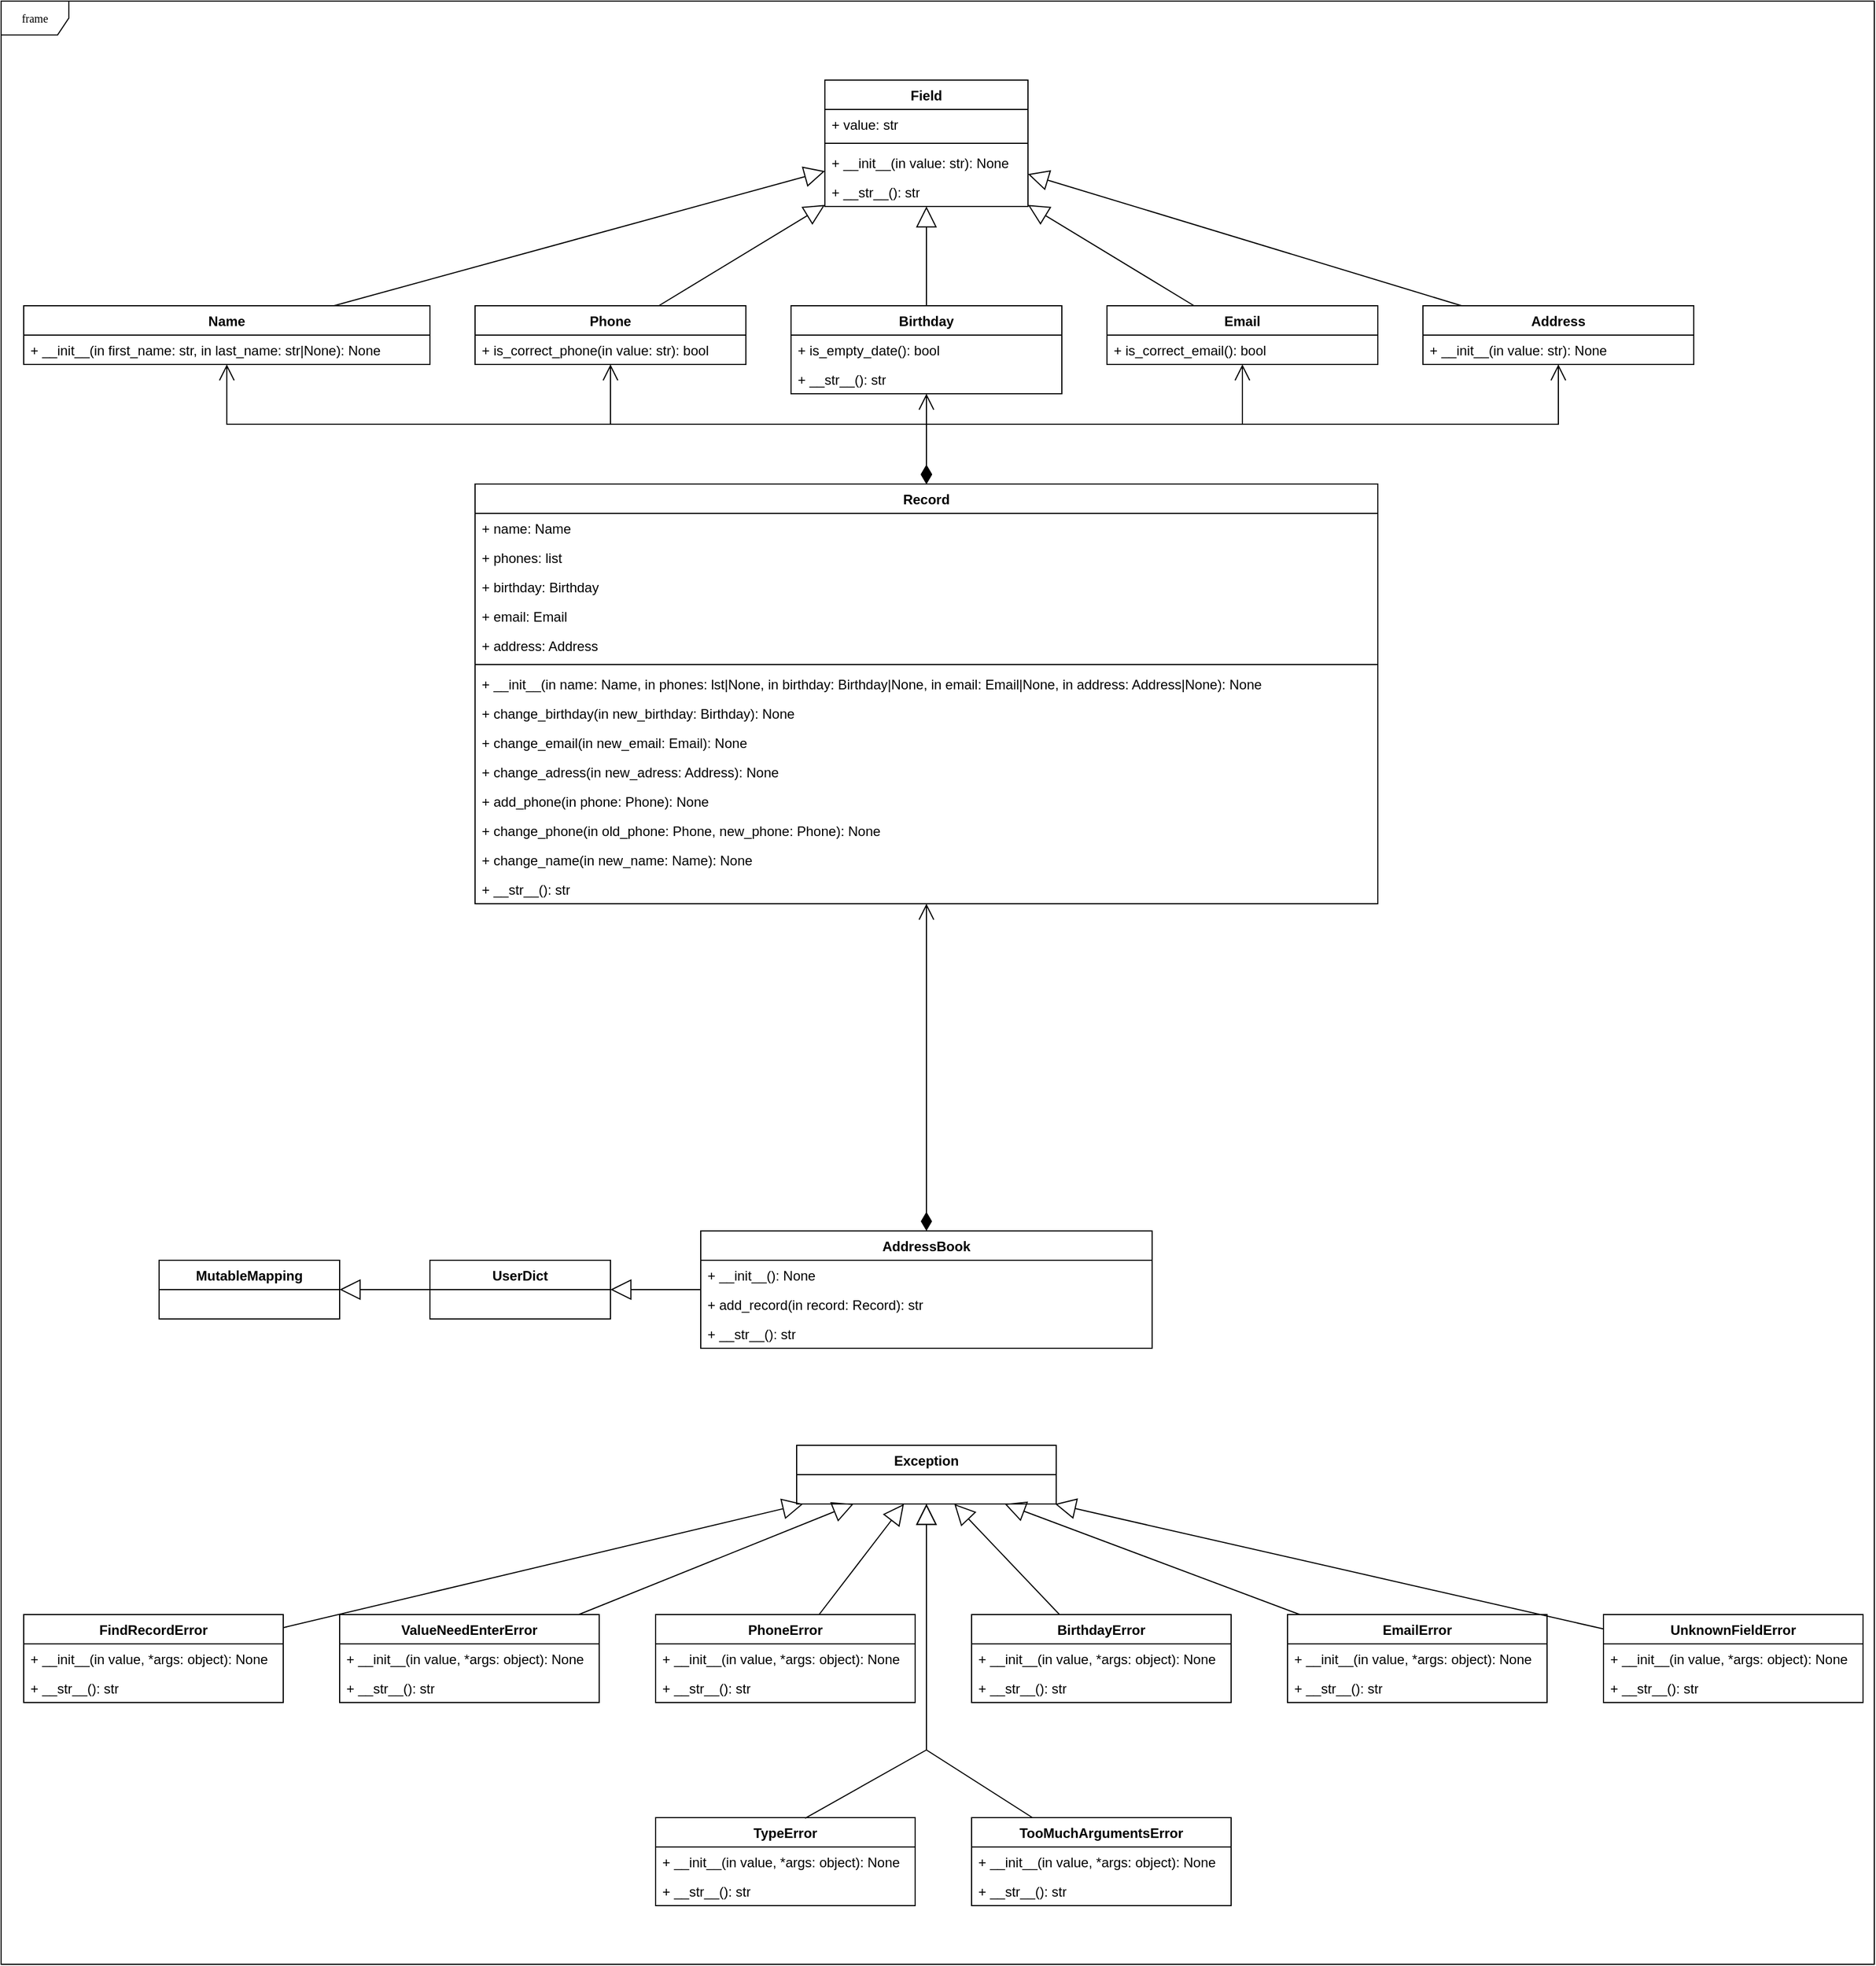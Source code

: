 <mxfile version="21.6.8" type="github">
  <diagram name="Page-1" id="c4acf3e9-155e-7222-9cf6-157b1a14988f">
    <mxGraphModel dx="1956" dy="1138" grid="1" gridSize="10" guides="1" tooltips="1" connect="1" arrows="1" fold="1" page="1" pageScale="1" pageWidth="850" pageHeight="1100" background="none" math="0" shadow="0">
      <root>
        <mxCell id="0" />
        <mxCell id="1" parent="0" />
        <mxCell id="17acba5748e5396b-1" value="frame" style="shape=umlFrame;whiteSpace=wrap;html=1;rounded=0;shadow=0;comic=0;labelBackgroundColor=none;strokeWidth=1;fontFamily=Verdana;fontSize=10;align=center;" parent="1" vertex="1">
          <mxGeometry x="20" y="10" width="1660" height="1740" as="geometry" />
        </mxCell>
        <mxCell id="bwZgKnfz8c7N0l1E8Si0-1" value="Field" style="swimlane;fontStyle=1;align=center;verticalAlign=top;childLayout=stackLayout;horizontal=1;startSize=26;horizontalStack=0;resizeParent=1;resizeParentMax=0;resizeLast=0;collapsible=1;marginBottom=0;whiteSpace=wrap;html=1;" vertex="1" parent="1">
          <mxGeometry x="750" y="80" width="180" height="112" as="geometry" />
        </mxCell>
        <mxCell id="bwZgKnfz8c7N0l1E8Si0-2" value="+ value: str" style="text;strokeColor=none;fillColor=none;align=left;verticalAlign=top;spacingLeft=4;spacingRight=4;overflow=hidden;rotatable=0;points=[[0,0.5],[1,0.5]];portConstraint=eastwest;whiteSpace=wrap;html=1;" vertex="1" parent="bwZgKnfz8c7N0l1E8Si0-1">
          <mxGeometry y="26" width="180" height="26" as="geometry" />
        </mxCell>
        <mxCell id="bwZgKnfz8c7N0l1E8Si0-3" value="" style="line;strokeWidth=1;fillColor=none;align=left;verticalAlign=middle;spacingTop=-1;spacingLeft=3;spacingRight=3;rotatable=0;labelPosition=right;points=[];portConstraint=eastwest;strokeColor=inherit;" vertex="1" parent="bwZgKnfz8c7N0l1E8Si0-1">
          <mxGeometry y="52" width="180" height="8" as="geometry" />
        </mxCell>
        <mxCell id="bwZgKnfz8c7N0l1E8Si0-4" value="+ __init__(in value: str): None" style="text;strokeColor=none;fillColor=none;align=left;verticalAlign=top;spacingLeft=4;spacingRight=4;overflow=hidden;rotatable=0;points=[[0,0.5],[1,0.5]];portConstraint=eastwest;whiteSpace=wrap;html=1;" vertex="1" parent="bwZgKnfz8c7N0l1E8Si0-1">
          <mxGeometry y="60" width="180" height="26" as="geometry" />
        </mxCell>
        <mxCell id="bwZgKnfz8c7N0l1E8Si0-5" value="+ __str__(): str" style="text;strokeColor=none;fillColor=none;align=left;verticalAlign=top;spacingLeft=4;spacingRight=4;overflow=hidden;rotatable=0;points=[[0,0.5],[1,0.5]];portConstraint=eastwest;whiteSpace=wrap;html=1;" vertex="1" parent="bwZgKnfz8c7N0l1E8Si0-1">
          <mxGeometry y="86" width="180" height="26" as="geometry" />
        </mxCell>
        <mxCell id="bwZgKnfz8c7N0l1E8Si0-6" value="Name" style="swimlane;fontStyle=1;align=center;verticalAlign=top;childLayout=stackLayout;horizontal=1;startSize=26;horizontalStack=0;resizeParent=1;resizeParentMax=0;resizeLast=0;collapsible=1;marginBottom=0;whiteSpace=wrap;html=1;" vertex="1" parent="1">
          <mxGeometry x="40" y="280" width="360" height="52" as="geometry" />
        </mxCell>
        <mxCell id="bwZgKnfz8c7N0l1E8Si0-9" value="+ __init__(in&amp;nbsp;first_name: str, in last_name&lt;span style=&quot;border-color: var(--border-color); background-color: initial;&quot;&gt;: str|None&lt;/span&gt;&lt;span style=&quot;background-color: initial;&quot;&gt;): None&lt;/span&gt;" style="text;strokeColor=none;fillColor=none;align=left;verticalAlign=top;spacingLeft=4;spacingRight=4;overflow=hidden;rotatable=0;points=[[0,0.5],[1,0.5]];portConstraint=eastwest;whiteSpace=wrap;html=1;" vertex="1" parent="bwZgKnfz8c7N0l1E8Si0-6">
          <mxGeometry y="26" width="360" height="26" as="geometry" />
        </mxCell>
        <mxCell id="bwZgKnfz8c7N0l1E8Si0-12" value="Phone" style="swimlane;fontStyle=1;align=center;verticalAlign=top;childLayout=stackLayout;horizontal=1;startSize=26;horizontalStack=0;resizeParent=1;resizeParentMax=0;resizeLast=0;collapsible=1;marginBottom=0;whiteSpace=wrap;html=1;" vertex="1" parent="1">
          <mxGeometry x="440" y="280" width="240" height="52" as="geometry" />
        </mxCell>
        <mxCell id="bwZgKnfz8c7N0l1E8Si0-13" value="+&amp;nbsp;is_correct_phone&lt;span style=&quot;background-color: initial;&quot;&gt;(in&amp;nbsp;value: str&lt;/span&gt;&lt;span style=&quot;background-color: initial;&quot;&gt;): bool&lt;/span&gt;" style="text;strokeColor=none;fillColor=none;align=left;verticalAlign=top;spacingLeft=4;spacingRight=4;overflow=hidden;rotatable=0;points=[[0,0.5],[1,0.5]];portConstraint=eastwest;whiteSpace=wrap;html=1;" vertex="1" parent="bwZgKnfz8c7N0l1E8Si0-12">
          <mxGeometry y="26" width="240" height="26" as="geometry" />
        </mxCell>
        <mxCell id="bwZgKnfz8c7N0l1E8Si0-16" value="Birthday" style="swimlane;fontStyle=1;align=center;verticalAlign=top;childLayout=stackLayout;horizontal=1;startSize=26;horizontalStack=0;resizeParent=1;resizeParentMax=0;resizeLast=0;collapsible=1;marginBottom=0;whiteSpace=wrap;html=1;" vertex="1" parent="1">
          <mxGeometry x="720" y="280" width="240" height="78" as="geometry" />
        </mxCell>
        <mxCell id="bwZgKnfz8c7N0l1E8Si0-17" value="+&amp;nbsp;is_empty_date&lt;span style=&quot;background-color: initial;&quot;&gt;(&lt;/span&gt;&lt;span style=&quot;background-color: initial;&quot;&gt;): bool&lt;/span&gt;" style="text;strokeColor=none;fillColor=none;align=left;verticalAlign=top;spacingLeft=4;spacingRight=4;overflow=hidden;rotatable=0;points=[[0,0.5],[1,0.5]];portConstraint=eastwest;whiteSpace=wrap;html=1;" vertex="1" parent="bwZgKnfz8c7N0l1E8Si0-16">
          <mxGeometry y="26" width="240" height="26" as="geometry" />
        </mxCell>
        <mxCell id="bwZgKnfz8c7N0l1E8Si0-18" value="+ __str__&lt;span style=&quot;background-color: initial;&quot;&gt;(&lt;/span&gt;&lt;span style=&quot;background-color: initial;&quot;&gt;): str&lt;/span&gt;" style="text;strokeColor=none;fillColor=none;align=left;verticalAlign=top;spacingLeft=4;spacingRight=4;overflow=hidden;rotatable=0;points=[[0,0.5],[1,0.5]];portConstraint=eastwest;whiteSpace=wrap;html=1;" vertex="1" parent="bwZgKnfz8c7N0l1E8Si0-16">
          <mxGeometry y="52" width="240" height="26" as="geometry" />
        </mxCell>
        <mxCell id="bwZgKnfz8c7N0l1E8Si0-19" value="Email" style="swimlane;fontStyle=1;align=center;verticalAlign=top;childLayout=stackLayout;horizontal=1;startSize=26;horizontalStack=0;resizeParent=1;resizeParentMax=0;resizeLast=0;collapsible=1;marginBottom=0;whiteSpace=wrap;html=1;" vertex="1" parent="1">
          <mxGeometry x="1000" y="280" width="240" height="52" as="geometry" />
        </mxCell>
        <mxCell id="bwZgKnfz8c7N0l1E8Si0-20" value="+&amp;nbsp;is_correct_email&lt;span style=&quot;background-color: initial;&quot;&gt;(&lt;/span&gt;&lt;span style=&quot;background-color: initial;&quot;&gt;): bool&lt;/span&gt;" style="text;strokeColor=none;fillColor=none;align=left;verticalAlign=top;spacingLeft=4;spacingRight=4;overflow=hidden;rotatable=0;points=[[0,0.5],[1,0.5]];portConstraint=eastwest;whiteSpace=wrap;html=1;" vertex="1" parent="bwZgKnfz8c7N0l1E8Si0-19">
          <mxGeometry y="26" width="240" height="26" as="geometry" />
        </mxCell>
        <mxCell id="bwZgKnfz8c7N0l1E8Si0-22" value="Address" style="swimlane;fontStyle=1;align=center;verticalAlign=top;childLayout=stackLayout;horizontal=1;startSize=26;horizontalStack=0;resizeParent=1;resizeParentMax=0;resizeLast=0;collapsible=1;marginBottom=0;whiteSpace=wrap;html=1;" vertex="1" parent="1">
          <mxGeometry x="1280" y="280" width="240" height="52" as="geometry" />
        </mxCell>
        <mxCell id="bwZgKnfz8c7N0l1E8Si0-23" value="+ __init__(in value: str): None" style="text;strokeColor=none;fillColor=none;align=left;verticalAlign=top;spacingLeft=4;spacingRight=4;overflow=hidden;rotatable=0;points=[[0,0.5],[1,0.5]];portConstraint=eastwest;whiteSpace=wrap;html=1;" vertex="1" parent="bwZgKnfz8c7N0l1E8Si0-22">
          <mxGeometry y="26" width="240" height="26" as="geometry" />
        </mxCell>
        <mxCell id="bwZgKnfz8c7N0l1E8Si0-44" value="Record" style="swimlane;fontStyle=1;align=center;verticalAlign=top;childLayout=stackLayout;horizontal=1;startSize=26;horizontalStack=0;resizeParent=1;resizeParentMax=0;resizeLast=0;collapsible=1;marginBottom=0;whiteSpace=wrap;html=1;" vertex="1" parent="1">
          <mxGeometry x="440" y="438" width="800" height="372" as="geometry" />
        </mxCell>
        <mxCell id="bwZgKnfz8c7N0l1E8Si0-45" value="+ name: Name" style="text;strokeColor=none;fillColor=none;align=left;verticalAlign=top;spacingLeft=4;spacingRight=4;overflow=hidden;rotatable=0;points=[[0,0.5],[1,0.5]];portConstraint=eastwest;whiteSpace=wrap;html=1;" vertex="1" parent="bwZgKnfz8c7N0l1E8Si0-44">
          <mxGeometry y="26" width="800" height="26" as="geometry" />
        </mxCell>
        <mxCell id="bwZgKnfz8c7N0l1E8Si0-50" value="+ phones: list" style="text;strokeColor=none;fillColor=none;align=left;verticalAlign=top;spacingLeft=4;spacingRight=4;overflow=hidden;rotatable=0;points=[[0,0.5],[1,0.5]];portConstraint=eastwest;whiteSpace=wrap;html=1;" vertex="1" parent="bwZgKnfz8c7N0l1E8Si0-44">
          <mxGeometry y="52" width="800" height="26" as="geometry" />
        </mxCell>
        <mxCell id="bwZgKnfz8c7N0l1E8Si0-51" value="+ birthday: Birthday" style="text;strokeColor=none;fillColor=none;align=left;verticalAlign=top;spacingLeft=4;spacingRight=4;overflow=hidden;rotatable=0;points=[[0,0.5],[1,0.5]];portConstraint=eastwest;whiteSpace=wrap;html=1;" vertex="1" parent="bwZgKnfz8c7N0l1E8Si0-44">
          <mxGeometry y="78" width="800" height="26" as="geometry" />
        </mxCell>
        <mxCell id="bwZgKnfz8c7N0l1E8Si0-52" value="+ email: Email" style="text;strokeColor=none;fillColor=none;align=left;verticalAlign=top;spacingLeft=4;spacingRight=4;overflow=hidden;rotatable=0;points=[[0,0.5],[1,0.5]];portConstraint=eastwest;whiteSpace=wrap;html=1;" vertex="1" parent="bwZgKnfz8c7N0l1E8Si0-44">
          <mxGeometry y="104" width="800" height="26" as="geometry" />
        </mxCell>
        <mxCell id="bwZgKnfz8c7N0l1E8Si0-53" value="+ address: Address" style="text;strokeColor=none;fillColor=none;align=left;verticalAlign=top;spacingLeft=4;spacingRight=4;overflow=hidden;rotatable=0;points=[[0,0.5],[1,0.5]];portConstraint=eastwest;whiteSpace=wrap;html=1;" vertex="1" parent="bwZgKnfz8c7N0l1E8Si0-44">
          <mxGeometry y="130" width="800" height="26" as="geometry" />
        </mxCell>
        <mxCell id="bwZgKnfz8c7N0l1E8Si0-46" value="" style="line;strokeWidth=1;fillColor=none;align=left;verticalAlign=middle;spacingTop=-1;spacingLeft=3;spacingRight=3;rotatable=0;labelPosition=right;points=[];portConstraint=eastwest;strokeColor=inherit;" vertex="1" parent="bwZgKnfz8c7N0l1E8Si0-44">
          <mxGeometry y="156" width="800" height="8" as="geometry" />
        </mxCell>
        <mxCell id="bwZgKnfz8c7N0l1E8Si0-54" value="+ __init__(in name: Name, in phones: lst|None, in birthday: Birthday|None, in email: Email|None, in address: Address|None): None" style="text;strokeColor=none;fillColor=none;align=left;verticalAlign=top;spacingLeft=4;spacingRight=4;overflow=hidden;rotatable=0;points=[[0,0.5],[1,0.5]];portConstraint=eastwest;whiteSpace=wrap;html=1;" vertex="1" parent="bwZgKnfz8c7N0l1E8Si0-44">
          <mxGeometry y="164" width="800" height="26" as="geometry" />
        </mxCell>
        <mxCell id="bwZgKnfz8c7N0l1E8Si0-47" value="+&amp;nbsp;change_birthday&lt;span style=&quot;background-color: initial;&quot;&gt;(in new_birthday: Birthday): None&lt;/span&gt;" style="text;strokeColor=none;fillColor=none;align=left;verticalAlign=top;spacingLeft=4;spacingRight=4;overflow=hidden;rotatable=0;points=[[0,0.5],[1,0.5]];portConstraint=eastwest;whiteSpace=wrap;html=1;" vertex="1" parent="bwZgKnfz8c7N0l1E8Si0-44">
          <mxGeometry y="190" width="800" height="26" as="geometry" />
        </mxCell>
        <mxCell id="bwZgKnfz8c7N0l1E8Si0-55" value="+&amp;nbsp;change_email&lt;span style=&quot;background-color: initial;&quot;&gt;(in new_email: Email): None&lt;/span&gt;" style="text;strokeColor=none;fillColor=none;align=left;verticalAlign=top;spacingLeft=4;spacingRight=4;overflow=hidden;rotatable=0;points=[[0,0.5],[1,0.5]];portConstraint=eastwest;whiteSpace=wrap;html=1;" vertex="1" parent="bwZgKnfz8c7N0l1E8Si0-44">
          <mxGeometry y="216" width="800" height="26" as="geometry" />
        </mxCell>
        <mxCell id="bwZgKnfz8c7N0l1E8Si0-56" value="+&amp;nbsp;change_adress&lt;span style=&quot;background-color: initial;&quot;&gt;(in new_adress: Address): None&lt;/span&gt;" style="text;strokeColor=none;fillColor=none;align=left;verticalAlign=top;spacingLeft=4;spacingRight=4;overflow=hidden;rotatable=0;points=[[0,0.5],[1,0.5]];portConstraint=eastwest;whiteSpace=wrap;html=1;" vertex="1" parent="bwZgKnfz8c7N0l1E8Si0-44">
          <mxGeometry y="242" width="800" height="26" as="geometry" />
        </mxCell>
        <mxCell id="bwZgKnfz8c7N0l1E8Si0-57" value="+&amp;nbsp;add_phone&lt;span style=&quot;background-color: initial;&quot;&gt;(in phone: Phone): None&lt;/span&gt;" style="text;strokeColor=none;fillColor=none;align=left;verticalAlign=top;spacingLeft=4;spacingRight=4;overflow=hidden;rotatable=0;points=[[0,0.5],[1,0.5]];portConstraint=eastwest;whiteSpace=wrap;html=1;" vertex="1" parent="bwZgKnfz8c7N0l1E8Si0-44">
          <mxGeometry y="268" width="800" height="26" as="geometry" />
        </mxCell>
        <mxCell id="bwZgKnfz8c7N0l1E8Si0-58" value="+&amp;nbsp;change_phone&lt;span style=&quot;background-color: initial;&quot;&gt;(in old_phone: Phone, new_phone: Phone): None&lt;/span&gt;" style="text;strokeColor=none;fillColor=none;align=left;verticalAlign=top;spacingLeft=4;spacingRight=4;overflow=hidden;rotatable=0;points=[[0,0.5],[1,0.5]];portConstraint=eastwest;whiteSpace=wrap;html=1;" vertex="1" parent="bwZgKnfz8c7N0l1E8Si0-44">
          <mxGeometry y="294" width="800" height="26" as="geometry" />
        </mxCell>
        <mxCell id="bwZgKnfz8c7N0l1E8Si0-59" value="+&amp;nbsp;change_name&lt;span style=&quot;background-color: initial;&quot;&gt;(in new_name: Name): None&lt;/span&gt;" style="text;strokeColor=none;fillColor=none;align=left;verticalAlign=top;spacingLeft=4;spacingRight=4;overflow=hidden;rotatable=0;points=[[0,0.5],[1,0.5]];portConstraint=eastwest;whiteSpace=wrap;html=1;" vertex="1" parent="bwZgKnfz8c7N0l1E8Si0-44">
          <mxGeometry y="320" width="800" height="26" as="geometry" />
        </mxCell>
        <mxCell id="bwZgKnfz8c7N0l1E8Si0-48" value="+ __str__(): str" style="text;strokeColor=none;fillColor=none;align=left;verticalAlign=top;spacingLeft=4;spacingRight=4;overflow=hidden;rotatable=0;points=[[0,0.5],[1,0.5]];portConstraint=eastwest;whiteSpace=wrap;html=1;" vertex="1" parent="bwZgKnfz8c7N0l1E8Si0-44">
          <mxGeometry y="346" width="800" height="26" as="geometry" />
        </mxCell>
        <mxCell id="bwZgKnfz8c7N0l1E8Si0-60" value="AddressBook" style="swimlane;fontStyle=1;align=center;verticalAlign=top;childLayout=stackLayout;horizontal=1;startSize=26;horizontalStack=0;resizeParent=1;resizeParentMax=0;resizeLast=0;collapsible=1;marginBottom=0;whiteSpace=wrap;html=1;" vertex="1" parent="1">
          <mxGeometry x="640" y="1100" width="400" height="104" as="geometry" />
        </mxCell>
        <mxCell id="bwZgKnfz8c7N0l1E8Si0-67" value="+ __init__(): None" style="text;strokeColor=none;fillColor=none;align=left;verticalAlign=top;spacingLeft=4;spacingRight=4;overflow=hidden;rotatable=0;points=[[0,0.5],[1,0.5]];portConstraint=eastwest;whiteSpace=wrap;html=1;" vertex="1" parent="bwZgKnfz8c7N0l1E8Si0-60">
          <mxGeometry y="26" width="400" height="26" as="geometry" />
        </mxCell>
        <mxCell id="bwZgKnfz8c7N0l1E8Si0-68" value="+&amp;nbsp;add_record&lt;span style=&quot;background-color: initial;&quot;&gt;(in record: Record): str&lt;/span&gt;" style="text;strokeColor=none;fillColor=none;align=left;verticalAlign=top;spacingLeft=4;spacingRight=4;overflow=hidden;rotatable=0;points=[[0,0.5],[1,0.5]];portConstraint=eastwest;whiteSpace=wrap;html=1;" vertex="1" parent="bwZgKnfz8c7N0l1E8Si0-60">
          <mxGeometry y="52" width="400" height="26" as="geometry" />
        </mxCell>
        <mxCell id="bwZgKnfz8c7N0l1E8Si0-74" value="+ __str__(): str" style="text;strokeColor=none;fillColor=none;align=left;verticalAlign=top;spacingLeft=4;spacingRight=4;overflow=hidden;rotatable=0;points=[[0,0.5],[1,0.5]];portConstraint=eastwest;whiteSpace=wrap;html=1;" vertex="1" parent="bwZgKnfz8c7N0l1E8Si0-60">
          <mxGeometry y="78" width="400" height="26" as="geometry" />
        </mxCell>
        <mxCell id="bwZgKnfz8c7N0l1E8Si0-75" value="UserDict" style="swimlane;fontStyle=1;align=center;verticalAlign=top;childLayout=stackLayout;horizontal=1;startSize=26;horizontalStack=0;resizeParent=1;resizeParentMax=0;resizeLast=0;collapsible=1;marginBottom=0;whiteSpace=wrap;html=1;" vertex="1" parent="1">
          <mxGeometry x="400" y="1126" width="160" height="52" as="geometry" />
        </mxCell>
        <mxCell id="bwZgKnfz8c7N0l1E8Si0-80" value="" style="endArrow=block;endSize=16;endFill=0;html=1;rounded=0;entryX=1;entryY=0.5;entryDx=0;entryDy=0;" edge="1" parent="1" source="bwZgKnfz8c7N0l1E8Si0-60" target="bwZgKnfz8c7N0l1E8Si0-75">
          <mxGeometry width="160" relative="1" as="geometry">
            <mxPoint x="860" y="1050" as="sourcePoint" />
            <mxPoint x="1020" y="1050" as="targetPoint" />
          </mxGeometry>
        </mxCell>
        <mxCell id="bwZgKnfz8c7N0l1E8Si0-82" value="" style="endArrow=open;html=1;endSize=12;startArrow=diamondThin;startSize=14;startFill=1;edgeStyle=orthogonalEdgeStyle;align=left;verticalAlign=bottom;rounded=0;" edge="1" parent="1" source="bwZgKnfz8c7N0l1E8Si0-60" target="bwZgKnfz8c7N0l1E8Si0-44">
          <mxGeometry x="-1" y="3" relative="1" as="geometry">
            <mxPoint x="690" y="1040" as="sourcePoint" />
            <mxPoint x="850" y="1040" as="targetPoint" />
          </mxGeometry>
        </mxCell>
        <mxCell id="bwZgKnfz8c7N0l1E8Si0-87" value="" style="endArrow=open;html=1;endSize=12;startArrow=diamondThin;startSize=14;startFill=1;edgeStyle=orthogonalEdgeStyle;align=left;verticalAlign=bottom;rounded=0;exitX=0.5;exitY=0;exitDx=0;exitDy=0;" edge="1" parent="1" source="bwZgKnfz8c7N0l1E8Si0-44" target="bwZgKnfz8c7N0l1E8Si0-6">
          <mxGeometry x="-1" y="3" relative="1" as="geometry">
            <mxPoint x="329.97" y="893" as="sourcePoint" />
            <mxPoint x="110.029" y="610" as="targetPoint" />
          </mxGeometry>
        </mxCell>
        <mxCell id="bwZgKnfz8c7N0l1E8Si0-89" value="" style="endArrow=open;html=1;endSize=12;startArrow=diamondThin;startSize=14;startFill=1;edgeStyle=orthogonalEdgeStyle;align=left;verticalAlign=bottom;rounded=0;exitX=0.5;exitY=0;exitDx=0;exitDy=0;" edge="1" parent="1" source="bwZgKnfz8c7N0l1E8Si0-44" target="bwZgKnfz8c7N0l1E8Si0-12">
          <mxGeometry x="-1" y="3" relative="1" as="geometry">
            <mxPoint x="240" y="540" as="sourcePoint" />
            <mxPoint x="400" y="540" as="targetPoint" />
          </mxGeometry>
        </mxCell>
        <mxCell id="bwZgKnfz8c7N0l1E8Si0-90" value="" style="endArrow=open;html=1;endSize=12;startArrow=diamondThin;startSize=14;startFill=1;edgeStyle=orthogonalEdgeStyle;align=left;verticalAlign=bottom;rounded=0;exitX=0.5;exitY=0;exitDx=0;exitDy=0;" edge="1" parent="1" source="bwZgKnfz8c7N0l1E8Si0-44" target="bwZgKnfz8c7N0l1E8Si0-16">
          <mxGeometry x="-1" y="3" relative="1" as="geometry">
            <mxPoint x="1320" y="580" as="sourcePoint" />
            <mxPoint x="1480" y="580" as="targetPoint" />
          </mxGeometry>
        </mxCell>
        <mxCell id="bwZgKnfz8c7N0l1E8Si0-91" value="" style="endArrow=open;html=1;endSize=12;startArrow=diamondThin;startSize=14;startFill=1;edgeStyle=orthogonalEdgeStyle;align=left;verticalAlign=bottom;rounded=0;exitX=0.5;exitY=0;exitDx=0;exitDy=0;" edge="1" parent="1" source="bwZgKnfz8c7N0l1E8Si0-44" target="bwZgKnfz8c7N0l1E8Si0-19">
          <mxGeometry x="-1" y="3" relative="1" as="geometry">
            <mxPoint x="1350" y="560" as="sourcePoint" />
            <mxPoint x="1510" y="560" as="targetPoint" />
          </mxGeometry>
        </mxCell>
        <mxCell id="bwZgKnfz8c7N0l1E8Si0-92" value="" style="endArrow=open;html=1;endSize=12;startArrow=diamondThin;startSize=14;startFill=1;edgeStyle=orthogonalEdgeStyle;align=left;verticalAlign=bottom;rounded=0;exitX=0.5;exitY=0;exitDx=0;exitDy=0;" edge="1" parent="1" source="bwZgKnfz8c7N0l1E8Si0-44" target="bwZgKnfz8c7N0l1E8Si0-22">
          <mxGeometry x="-1" y="3" relative="1" as="geometry">
            <mxPoint x="1370" y="560" as="sourcePoint" />
            <mxPoint x="1530" y="560" as="targetPoint" />
          </mxGeometry>
        </mxCell>
        <mxCell id="bwZgKnfz8c7N0l1E8Si0-93" value="" style="endArrow=block;endSize=16;endFill=0;html=1;rounded=0;" edge="1" parent="1" source="bwZgKnfz8c7N0l1E8Si0-6" target="bwZgKnfz8c7N0l1E8Si0-1">
          <mxGeometry width="160" relative="1" as="geometry">
            <mxPoint x="300" y="192" as="sourcePoint" />
            <mxPoint x="460" y="192" as="targetPoint" />
          </mxGeometry>
        </mxCell>
        <mxCell id="bwZgKnfz8c7N0l1E8Si0-94" value="" style="endArrow=block;endSize=16;endFill=0;html=1;rounded=0;" edge="1" parent="1" source="bwZgKnfz8c7N0l1E8Si0-12" target="bwZgKnfz8c7N0l1E8Si0-1">
          <mxGeometry width="160" relative="1" as="geometry">
            <mxPoint x="620" y="240" as="sourcePoint" />
            <mxPoint x="780" y="240" as="targetPoint" />
          </mxGeometry>
        </mxCell>
        <mxCell id="bwZgKnfz8c7N0l1E8Si0-95" value="" style="endArrow=block;endSize=16;endFill=0;html=1;rounded=0;" edge="1" parent="1" source="bwZgKnfz8c7N0l1E8Si0-16" target="bwZgKnfz8c7N0l1E8Si0-1">
          <mxGeometry width="160" relative="1" as="geometry">
            <mxPoint x="1230" y="160" as="sourcePoint" />
            <mxPoint x="1390" y="160" as="targetPoint" />
          </mxGeometry>
        </mxCell>
        <mxCell id="bwZgKnfz8c7N0l1E8Si0-96" value="" style="endArrow=block;endSize=16;endFill=0;html=1;rounded=0;" edge="1" parent="1" source="bwZgKnfz8c7N0l1E8Si0-19" target="bwZgKnfz8c7N0l1E8Si0-1">
          <mxGeometry width="160" relative="1" as="geometry">
            <mxPoint x="1200" y="190" as="sourcePoint" />
            <mxPoint x="1360" y="190" as="targetPoint" />
          </mxGeometry>
        </mxCell>
        <mxCell id="bwZgKnfz8c7N0l1E8Si0-98" value="" style="endArrow=block;endSize=16;endFill=0;html=1;rounded=0;" edge="1" parent="1" source="bwZgKnfz8c7N0l1E8Si0-22" target="bwZgKnfz8c7N0l1E8Si0-1">
          <mxGeometry width="160" relative="1" as="geometry">
            <mxPoint x="1270" y="130" as="sourcePoint" />
            <mxPoint x="1430" y="130" as="targetPoint" />
          </mxGeometry>
        </mxCell>
        <mxCell id="bwZgKnfz8c7N0l1E8Si0-103" value="MutableMapping" style="swimlane;fontStyle=1;align=center;verticalAlign=top;childLayout=stackLayout;horizontal=1;startSize=26;horizontalStack=0;resizeParent=1;resizeParentMax=0;resizeLast=0;collapsible=1;marginBottom=0;whiteSpace=wrap;html=1;" vertex="1" parent="1">
          <mxGeometry x="160" y="1126" width="160" height="52" as="geometry" />
        </mxCell>
        <mxCell id="bwZgKnfz8c7N0l1E8Si0-104" value="" style="endArrow=block;endSize=16;endFill=0;html=1;rounded=0;" edge="1" parent="1" source="bwZgKnfz8c7N0l1E8Si0-75" target="bwZgKnfz8c7N0l1E8Si0-103">
          <mxGeometry width="160" relative="1" as="geometry">
            <mxPoint x="320" y="1280" as="sourcePoint" />
            <mxPoint x="480" y="1280" as="targetPoint" />
          </mxGeometry>
        </mxCell>
        <mxCell id="bwZgKnfz8c7N0l1E8Si0-105" value="Exception" style="swimlane;fontStyle=1;align=center;verticalAlign=top;childLayout=stackLayout;horizontal=1;startSize=26;horizontalStack=0;resizeParent=1;resizeParentMax=0;resizeLast=0;collapsible=1;marginBottom=0;whiteSpace=wrap;html=1;" vertex="1" parent="1">
          <mxGeometry x="725" y="1290" width="230" height="52" as="geometry" />
        </mxCell>
        <mxCell id="bwZgKnfz8c7N0l1E8Si0-109" value="FindRecordError" style="swimlane;fontStyle=1;align=center;verticalAlign=top;childLayout=stackLayout;horizontal=1;startSize=26;horizontalStack=0;resizeParent=1;resizeParentMax=0;resizeLast=0;collapsible=1;marginBottom=0;whiteSpace=wrap;html=1;" vertex="1" parent="1">
          <mxGeometry x="40" y="1440" width="230" height="78" as="geometry" />
        </mxCell>
        <mxCell id="bwZgKnfz8c7N0l1E8Si0-110" value="+ __init__(in value, *args: object): None" style="text;strokeColor=none;fillColor=none;align=left;verticalAlign=top;spacingLeft=4;spacingRight=4;overflow=hidden;rotatable=0;points=[[0,0.5],[1,0.5]];portConstraint=eastwest;whiteSpace=wrap;html=1;" vertex="1" parent="bwZgKnfz8c7N0l1E8Si0-109">
          <mxGeometry y="26" width="230" height="26" as="geometry" />
        </mxCell>
        <mxCell id="bwZgKnfz8c7N0l1E8Si0-111" value="+ __str__(): str" style="text;strokeColor=none;fillColor=none;align=left;verticalAlign=top;spacingLeft=4;spacingRight=4;overflow=hidden;rotatable=0;points=[[0,0.5],[1,0.5]];portConstraint=eastwest;whiteSpace=wrap;html=1;" vertex="1" parent="bwZgKnfz8c7N0l1E8Si0-109">
          <mxGeometry y="52" width="230" height="26" as="geometry" />
        </mxCell>
        <mxCell id="bwZgKnfz8c7N0l1E8Si0-112" value="" style="endArrow=block;endSize=16;endFill=0;html=1;rounded=0;" edge="1" parent="1" source="bwZgKnfz8c7N0l1E8Si0-109" target="bwZgKnfz8c7N0l1E8Si0-105">
          <mxGeometry width="160" relative="1" as="geometry">
            <mxPoint x="380" y="1560" as="sourcePoint" />
            <mxPoint x="540" y="1560" as="targetPoint" />
          </mxGeometry>
        </mxCell>
        <mxCell id="bwZgKnfz8c7N0l1E8Si0-113" value="ValueNeedEnterError" style="swimlane;fontStyle=1;align=center;verticalAlign=top;childLayout=stackLayout;horizontal=1;startSize=26;horizontalStack=0;resizeParent=1;resizeParentMax=0;resizeLast=0;collapsible=1;marginBottom=0;whiteSpace=wrap;html=1;" vertex="1" parent="1">
          <mxGeometry x="320" y="1440" width="230" height="78" as="geometry" />
        </mxCell>
        <mxCell id="bwZgKnfz8c7N0l1E8Si0-114" value="+ __init__(in value, *args: object): None" style="text;strokeColor=none;fillColor=none;align=left;verticalAlign=top;spacingLeft=4;spacingRight=4;overflow=hidden;rotatable=0;points=[[0,0.5],[1,0.5]];portConstraint=eastwest;whiteSpace=wrap;html=1;" vertex="1" parent="bwZgKnfz8c7N0l1E8Si0-113">
          <mxGeometry y="26" width="230" height="26" as="geometry" />
        </mxCell>
        <mxCell id="bwZgKnfz8c7N0l1E8Si0-115" value="+ __str__(): str" style="text;strokeColor=none;fillColor=none;align=left;verticalAlign=top;spacingLeft=4;spacingRight=4;overflow=hidden;rotatable=0;points=[[0,0.5],[1,0.5]];portConstraint=eastwest;whiteSpace=wrap;html=1;" vertex="1" parent="bwZgKnfz8c7N0l1E8Si0-113">
          <mxGeometry y="52" width="230" height="26" as="geometry" />
        </mxCell>
        <mxCell id="bwZgKnfz8c7N0l1E8Si0-116" value="" style="endArrow=block;endSize=16;endFill=0;html=1;rounded=0;" edge="1" parent="1" source="bwZgKnfz8c7N0l1E8Si0-113" target="bwZgKnfz8c7N0l1E8Si0-105">
          <mxGeometry width="160" relative="1" as="geometry">
            <mxPoint x="600" y="1628" as="sourcePoint" />
            <mxPoint x="1061" y="1518" as="targetPoint" />
          </mxGeometry>
        </mxCell>
        <mxCell id="bwZgKnfz8c7N0l1E8Si0-117" value="PhoneError" style="swimlane;fontStyle=1;align=center;verticalAlign=top;childLayout=stackLayout;horizontal=1;startSize=26;horizontalStack=0;resizeParent=1;resizeParentMax=0;resizeLast=0;collapsible=1;marginBottom=0;whiteSpace=wrap;html=1;" vertex="1" parent="1">
          <mxGeometry x="600" y="1440" width="230" height="78" as="geometry" />
        </mxCell>
        <mxCell id="bwZgKnfz8c7N0l1E8Si0-118" value="+ __init__(in value, *args: object): None" style="text;strokeColor=none;fillColor=none;align=left;verticalAlign=top;spacingLeft=4;spacingRight=4;overflow=hidden;rotatable=0;points=[[0,0.5],[1,0.5]];portConstraint=eastwest;whiteSpace=wrap;html=1;" vertex="1" parent="bwZgKnfz8c7N0l1E8Si0-117">
          <mxGeometry y="26" width="230" height="26" as="geometry" />
        </mxCell>
        <mxCell id="bwZgKnfz8c7N0l1E8Si0-119" value="+ __str__(): str" style="text;strokeColor=none;fillColor=none;align=left;verticalAlign=top;spacingLeft=4;spacingRight=4;overflow=hidden;rotatable=0;points=[[0,0.5],[1,0.5]];portConstraint=eastwest;whiteSpace=wrap;html=1;" vertex="1" parent="bwZgKnfz8c7N0l1E8Si0-117">
          <mxGeometry y="52" width="230" height="26" as="geometry" />
        </mxCell>
        <mxCell id="bwZgKnfz8c7N0l1E8Si0-120" value="" style="endArrow=block;endSize=16;endFill=0;html=1;rounded=0;" edge="1" parent="1" source="bwZgKnfz8c7N0l1E8Si0-117" target="bwZgKnfz8c7N0l1E8Si0-105">
          <mxGeometry width="160" relative="1" as="geometry">
            <mxPoint x="920.1" y="1578" as="sourcePoint" />
            <mxPoint x="1163.1" y="1480" as="targetPoint" />
          </mxGeometry>
        </mxCell>
        <mxCell id="bwZgKnfz8c7N0l1E8Si0-121" value="BirthdayError" style="swimlane;fontStyle=1;align=center;verticalAlign=top;childLayout=stackLayout;horizontal=1;startSize=26;horizontalStack=0;resizeParent=1;resizeParentMax=0;resizeLast=0;collapsible=1;marginBottom=0;whiteSpace=wrap;html=1;" vertex="1" parent="1">
          <mxGeometry x="880" y="1440" width="230" height="78" as="geometry" />
        </mxCell>
        <mxCell id="bwZgKnfz8c7N0l1E8Si0-122" value="+ __init__(in value, *args: object): None" style="text;strokeColor=none;fillColor=none;align=left;verticalAlign=top;spacingLeft=4;spacingRight=4;overflow=hidden;rotatable=0;points=[[0,0.5],[1,0.5]];portConstraint=eastwest;whiteSpace=wrap;html=1;" vertex="1" parent="bwZgKnfz8c7N0l1E8Si0-121">
          <mxGeometry y="26" width="230" height="26" as="geometry" />
        </mxCell>
        <mxCell id="bwZgKnfz8c7N0l1E8Si0-123" value="+ __str__(): str" style="text;strokeColor=none;fillColor=none;align=left;verticalAlign=top;spacingLeft=4;spacingRight=4;overflow=hidden;rotatable=0;points=[[0,0.5],[1,0.5]];portConstraint=eastwest;whiteSpace=wrap;html=1;" vertex="1" parent="bwZgKnfz8c7N0l1E8Si0-121">
          <mxGeometry y="52" width="230" height="26" as="geometry" />
        </mxCell>
        <mxCell id="bwZgKnfz8c7N0l1E8Si0-124" value="EmailError" style="swimlane;fontStyle=1;align=center;verticalAlign=top;childLayout=stackLayout;horizontal=1;startSize=26;horizontalStack=0;resizeParent=1;resizeParentMax=0;resizeLast=0;collapsible=1;marginBottom=0;whiteSpace=wrap;html=1;" vertex="1" parent="1">
          <mxGeometry x="1160" y="1440" width="230" height="78" as="geometry" />
        </mxCell>
        <mxCell id="bwZgKnfz8c7N0l1E8Si0-125" value="+ __init__(in value, *args: object): None" style="text;strokeColor=none;fillColor=none;align=left;verticalAlign=top;spacingLeft=4;spacingRight=4;overflow=hidden;rotatable=0;points=[[0,0.5],[1,0.5]];portConstraint=eastwest;whiteSpace=wrap;html=1;" vertex="1" parent="bwZgKnfz8c7N0l1E8Si0-124">
          <mxGeometry y="26" width="230" height="26" as="geometry" />
        </mxCell>
        <mxCell id="bwZgKnfz8c7N0l1E8Si0-126" value="+ __str__(): str" style="text;strokeColor=none;fillColor=none;align=left;verticalAlign=top;spacingLeft=4;spacingRight=4;overflow=hidden;rotatable=0;points=[[0,0.5],[1,0.5]];portConstraint=eastwest;whiteSpace=wrap;html=1;" vertex="1" parent="bwZgKnfz8c7N0l1E8Si0-124">
          <mxGeometry y="52" width="230" height="26" as="geometry" />
        </mxCell>
        <mxCell id="bwZgKnfz8c7N0l1E8Si0-127" value="UnknownFieldError" style="swimlane;fontStyle=1;align=center;verticalAlign=top;childLayout=stackLayout;horizontal=1;startSize=26;horizontalStack=0;resizeParent=1;resizeParentMax=0;resizeLast=0;collapsible=1;marginBottom=0;whiteSpace=wrap;html=1;" vertex="1" parent="1">
          <mxGeometry x="1440" y="1440" width="230" height="78" as="geometry" />
        </mxCell>
        <mxCell id="bwZgKnfz8c7N0l1E8Si0-128" value="+ __init__(in value, *args: object): None" style="text;strokeColor=none;fillColor=none;align=left;verticalAlign=top;spacingLeft=4;spacingRight=4;overflow=hidden;rotatable=0;points=[[0,0.5],[1,0.5]];portConstraint=eastwest;whiteSpace=wrap;html=1;" vertex="1" parent="bwZgKnfz8c7N0l1E8Si0-127">
          <mxGeometry y="26" width="230" height="26" as="geometry" />
        </mxCell>
        <mxCell id="bwZgKnfz8c7N0l1E8Si0-129" value="+ __str__(): str" style="text;strokeColor=none;fillColor=none;align=left;verticalAlign=top;spacingLeft=4;spacingRight=4;overflow=hidden;rotatable=0;points=[[0,0.5],[1,0.5]];portConstraint=eastwest;whiteSpace=wrap;html=1;" vertex="1" parent="bwZgKnfz8c7N0l1E8Si0-127">
          <mxGeometry y="52" width="230" height="26" as="geometry" />
        </mxCell>
        <mxCell id="bwZgKnfz8c7N0l1E8Si0-130" value="TypeError" style="swimlane;fontStyle=1;align=center;verticalAlign=top;childLayout=stackLayout;horizontal=1;startSize=26;horizontalStack=0;resizeParent=1;resizeParentMax=0;resizeLast=0;collapsible=1;marginBottom=0;whiteSpace=wrap;html=1;" vertex="1" parent="1">
          <mxGeometry x="600" y="1620" width="230" height="78" as="geometry" />
        </mxCell>
        <mxCell id="bwZgKnfz8c7N0l1E8Si0-131" value="+ __init__(in value, *args: object): None" style="text;strokeColor=none;fillColor=none;align=left;verticalAlign=top;spacingLeft=4;spacingRight=4;overflow=hidden;rotatable=0;points=[[0,0.5],[1,0.5]];portConstraint=eastwest;whiteSpace=wrap;html=1;" vertex="1" parent="bwZgKnfz8c7N0l1E8Si0-130">
          <mxGeometry y="26" width="230" height="26" as="geometry" />
        </mxCell>
        <mxCell id="bwZgKnfz8c7N0l1E8Si0-132" value="+ __str__(): str" style="text;strokeColor=none;fillColor=none;align=left;verticalAlign=top;spacingLeft=4;spacingRight=4;overflow=hidden;rotatable=0;points=[[0,0.5],[1,0.5]];portConstraint=eastwest;whiteSpace=wrap;html=1;" vertex="1" parent="bwZgKnfz8c7N0l1E8Si0-130">
          <mxGeometry y="52" width="230" height="26" as="geometry" />
        </mxCell>
        <mxCell id="bwZgKnfz8c7N0l1E8Si0-134" value="TooMuchArgumentsError" style="swimlane;fontStyle=1;align=center;verticalAlign=top;childLayout=stackLayout;horizontal=1;startSize=26;horizontalStack=0;resizeParent=1;resizeParentMax=0;resizeLast=0;collapsible=1;marginBottom=0;whiteSpace=wrap;html=1;" vertex="1" parent="1">
          <mxGeometry x="880" y="1620" width="230" height="78" as="geometry" />
        </mxCell>
        <mxCell id="bwZgKnfz8c7N0l1E8Si0-135" value="+ __init__(in value, *args: object): None" style="text;strokeColor=none;fillColor=none;align=left;verticalAlign=top;spacingLeft=4;spacingRight=4;overflow=hidden;rotatable=0;points=[[0,0.5],[1,0.5]];portConstraint=eastwest;whiteSpace=wrap;html=1;" vertex="1" parent="bwZgKnfz8c7N0l1E8Si0-134">
          <mxGeometry y="26" width="230" height="26" as="geometry" />
        </mxCell>
        <mxCell id="bwZgKnfz8c7N0l1E8Si0-136" value="+ __str__(): str" style="text;strokeColor=none;fillColor=none;align=left;verticalAlign=top;spacingLeft=4;spacingRight=4;overflow=hidden;rotatable=0;points=[[0,0.5],[1,0.5]];portConstraint=eastwest;whiteSpace=wrap;html=1;" vertex="1" parent="bwZgKnfz8c7N0l1E8Si0-134">
          <mxGeometry y="52" width="230" height="26" as="geometry" />
        </mxCell>
        <mxCell id="bwZgKnfz8c7N0l1E8Si0-138" value="" style="endArrow=block;endSize=16;endFill=0;html=1;rounded=0;" edge="1" parent="1" source="bwZgKnfz8c7N0l1E8Si0-121" target="bwZgKnfz8c7N0l1E8Si0-105">
          <mxGeometry width="160" relative="1" as="geometry">
            <mxPoint x="1040.09" y="1398" as="sourcePoint" />
            <mxPoint x="1115.09" y="1300" as="targetPoint" />
          </mxGeometry>
        </mxCell>
        <mxCell id="bwZgKnfz8c7N0l1E8Si0-139" value="" style="endArrow=block;endSize=16;endFill=0;html=1;rounded=0;" edge="1" parent="1" source="bwZgKnfz8c7N0l1E8Si0-124" target="bwZgKnfz8c7N0l1E8Si0-105">
          <mxGeometry width="160" relative="1" as="geometry">
            <mxPoint x="1303.28" y="1398" as="sourcePoint" />
            <mxPoint x="1210.28" y="1300" as="targetPoint" />
          </mxGeometry>
        </mxCell>
        <mxCell id="bwZgKnfz8c7N0l1E8Si0-140" value="" style="endArrow=block;endSize=16;endFill=0;html=1;rounded=0;" edge="1" parent="1" source="bwZgKnfz8c7N0l1E8Si0-127" target="bwZgKnfz8c7N0l1E8Si0-105">
          <mxGeometry width="160" relative="1" as="geometry">
            <mxPoint x="1405.61" y="1378" as="sourcePoint" />
            <mxPoint x="1143.61" y="1280" as="targetPoint" />
          </mxGeometry>
        </mxCell>
        <mxCell id="bwZgKnfz8c7N0l1E8Si0-141" value="" style="endArrow=block;endSize=16;endFill=0;html=1;rounded=0;exitX=0.576;exitY=0.007;exitDx=0;exitDy=0;exitPerimeter=0;" edge="1" parent="1" source="bwZgKnfz8c7N0l1E8Si0-130" target="bwZgKnfz8c7N0l1E8Si0-105">
          <mxGeometry width="160" relative="1" as="geometry">
            <mxPoint x="474.94" y="1668" as="sourcePoint" />
            <mxPoint x="549.94" y="1570" as="targetPoint" />
            <Array as="points">
              <mxPoint x="840" y="1560" />
            </Array>
          </mxGeometry>
        </mxCell>
        <mxCell id="bwZgKnfz8c7N0l1E8Si0-142" value="" style="endArrow=block;endSize=16;endFill=0;html=1;rounded=0;" edge="1" parent="1" source="bwZgKnfz8c7N0l1E8Si0-134" target="bwZgKnfz8c7N0l1E8Si0-105">
          <mxGeometry width="160" relative="1" as="geometry">
            <mxPoint x="469.52" y="1609" as="sourcePoint" />
            <mxPoint x="568.52" y="1330" as="targetPoint" />
            <Array as="points">
              <mxPoint x="840" y="1560" />
            </Array>
          </mxGeometry>
        </mxCell>
      </root>
    </mxGraphModel>
  </diagram>
</mxfile>
